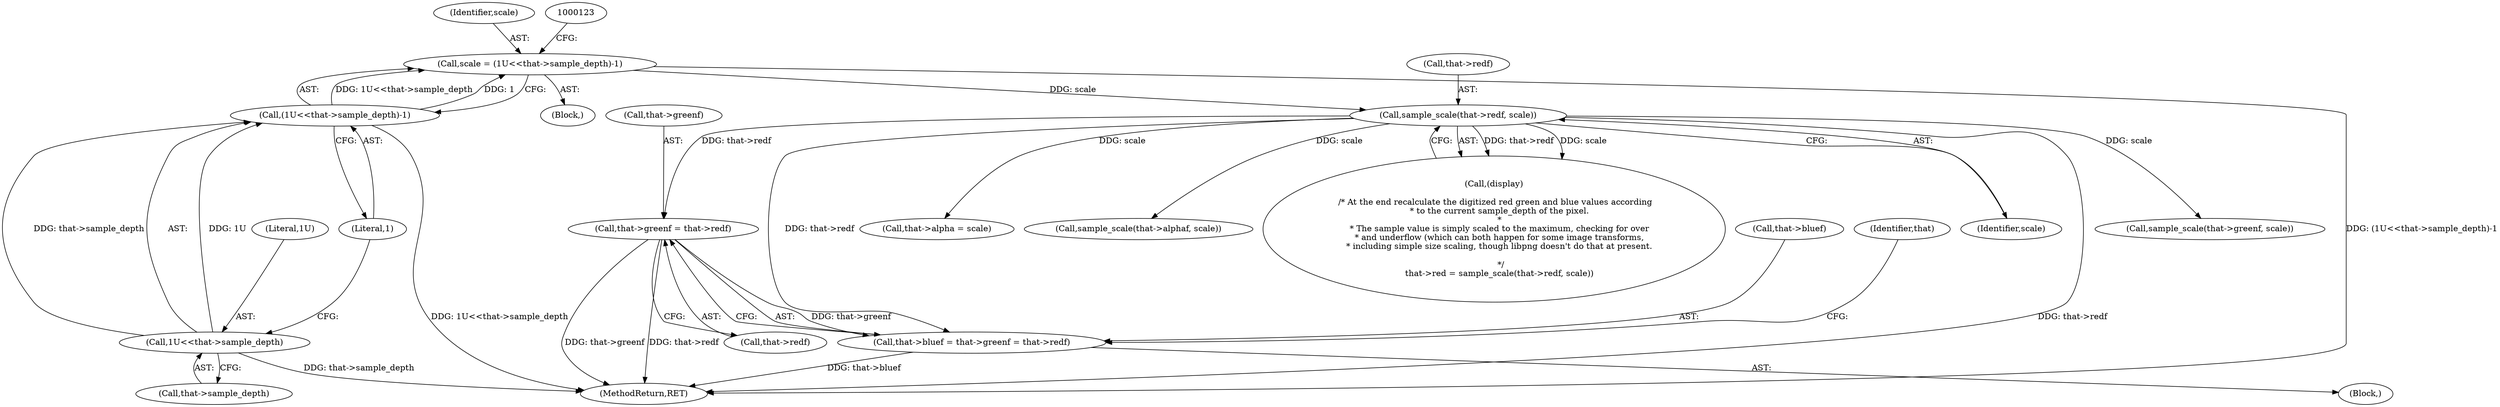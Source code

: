 digraph "0_Android_9d4853418ab2f754c2b63e091c29c5529b8b86ca_57@pointer" {
"1000219" [label="(Call,that->greenf = that->redf)"];
"1000127" [label="(Call,sample_scale(that->redf, scale))"];
"1000112" [label="(Call,scale = (1U<<that->sample_depth)-1)"];
"1000114" [label="(Call,(1U<<that->sample_depth)-1)"];
"1000115" [label="(Call,1U<<that->sample_depth)"];
"1000215" [label="(Call,that->bluef = that->greenf = that->redf)"];
"1000116" [label="(Literal,1U)"];
"1000254" [label="(Call,sample_scale(that->alphaf, scale))"];
"1000114" [label="(Call,(1U<<that->sample_depth)-1)"];
"1000128" [label="(Call,that->redf)"];
"1000291" [label="(MethodReturn,RET)"];
"1000220" [label="(Call,that->greenf)"];
"1000203" [label="(Block,)"];
"1000115" [label="(Call,1U<<that->sample_depth)"];
"1000120" [label="(Literal,1)"];
"1000110" [label="(Block,)"];
"1000219" [label="(Call,that->greenf = that->redf)"];
"1000127" [label="(Call,sample_scale(that->redf, scale))"];
"1000117" [label="(Call,that->sample_depth)"];
"1000121" [label="(Call,(display)\n\n /* At the end recalculate the digitized red green and blue values according\n    * to the current sample_depth of the pixel.\n    *\n    * The sample value is simply scaled to the maximum, checking for over\n    * and underflow (which can both happen for some image transforms,\n    * including simple size scaling, though libpng doesn't do that at present.\n\n     */\n    that->red = sample_scale(that->redf, scale))"];
"1000112" [label="(Call,scale = (1U<<that->sample_depth)-1)"];
"1000215" [label="(Call,that->bluef = that->greenf = that->redf)"];
"1000158" [label="(Call,sample_scale(that->greenf, scale))"];
"1000228" [label="(Identifier,that)"];
"1000113" [label="(Identifier,scale)"];
"1000223" [label="(Call,that->redf)"];
"1000216" [label="(Call,that->bluef)"];
"1000131" [label="(Identifier,scale)"];
"1000276" [label="(Call,that->alpha = scale)"];
"1000219" -> "1000215"  [label="AST: "];
"1000219" -> "1000223"  [label="CFG: "];
"1000220" -> "1000219"  [label="AST: "];
"1000223" -> "1000219"  [label="AST: "];
"1000215" -> "1000219"  [label="CFG: "];
"1000219" -> "1000291"  [label="DDG: that->redf"];
"1000219" -> "1000291"  [label="DDG: that->greenf"];
"1000219" -> "1000215"  [label="DDG: that->greenf"];
"1000127" -> "1000219"  [label="DDG: that->redf"];
"1000127" -> "1000121"  [label="AST: "];
"1000127" -> "1000131"  [label="CFG: "];
"1000128" -> "1000127"  [label="AST: "];
"1000131" -> "1000127"  [label="AST: "];
"1000121" -> "1000127"  [label="CFG: "];
"1000127" -> "1000291"  [label="DDG: that->redf"];
"1000127" -> "1000121"  [label="DDG: that->redf"];
"1000127" -> "1000121"  [label="DDG: scale"];
"1000112" -> "1000127"  [label="DDG: scale"];
"1000127" -> "1000158"  [label="DDG: scale"];
"1000127" -> "1000215"  [label="DDG: that->redf"];
"1000127" -> "1000254"  [label="DDG: scale"];
"1000127" -> "1000276"  [label="DDG: scale"];
"1000112" -> "1000110"  [label="AST: "];
"1000112" -> "1000114"  [label="CFG: "];
"1000113" -> "1000112"  [label="AST: "];
"1000114" -> "1000112"  [label="AST: "];
"1000123" -> "1000112"  [label="CFG: "];
"1000112" -> "1000291"  [label="DDG: (1U<<that->sample_depth)-1"];
"1000114" -> "1000112"  [label="DDG: 1U<<that->sample_depth"];
"1000114" -> "1000112"  [label="DDG: 1"];
"1000114" -> "1000120"  [label="CFG: "];
"1000115" -> "1000114"  [label="AST: "];
"1000120" -> "1000114"  [label="AST: "];
"1000114" -> "1000291"  [label="DDG: 1U<<that->sample_depth"];
"1000115" -> "1000114"  [label="DDG: 1U"];
"1000115" -> "1000114"  [label="DDG: that->sample_depth"];
"1000115" -> "1000117"  [label="CFG: "];
"1000116" -> "1000115"  [label="AST: "];
"1000117" -> "1000115"  [label="AST: "];
"1000120" -> "1000115"  [label="CFG: "];
"1000115" -> "1000291"  [label="DDG: that->sample_depth"];
"1000215" -> "1000203"  [label="AST: "];
"1000216" -> "1000215"  [label="AST: "];
"1000228" -> "1000215"  [label="CFG: "];
"1000215" -> "1000291"  [label="DDG: that->bluef"];
}

